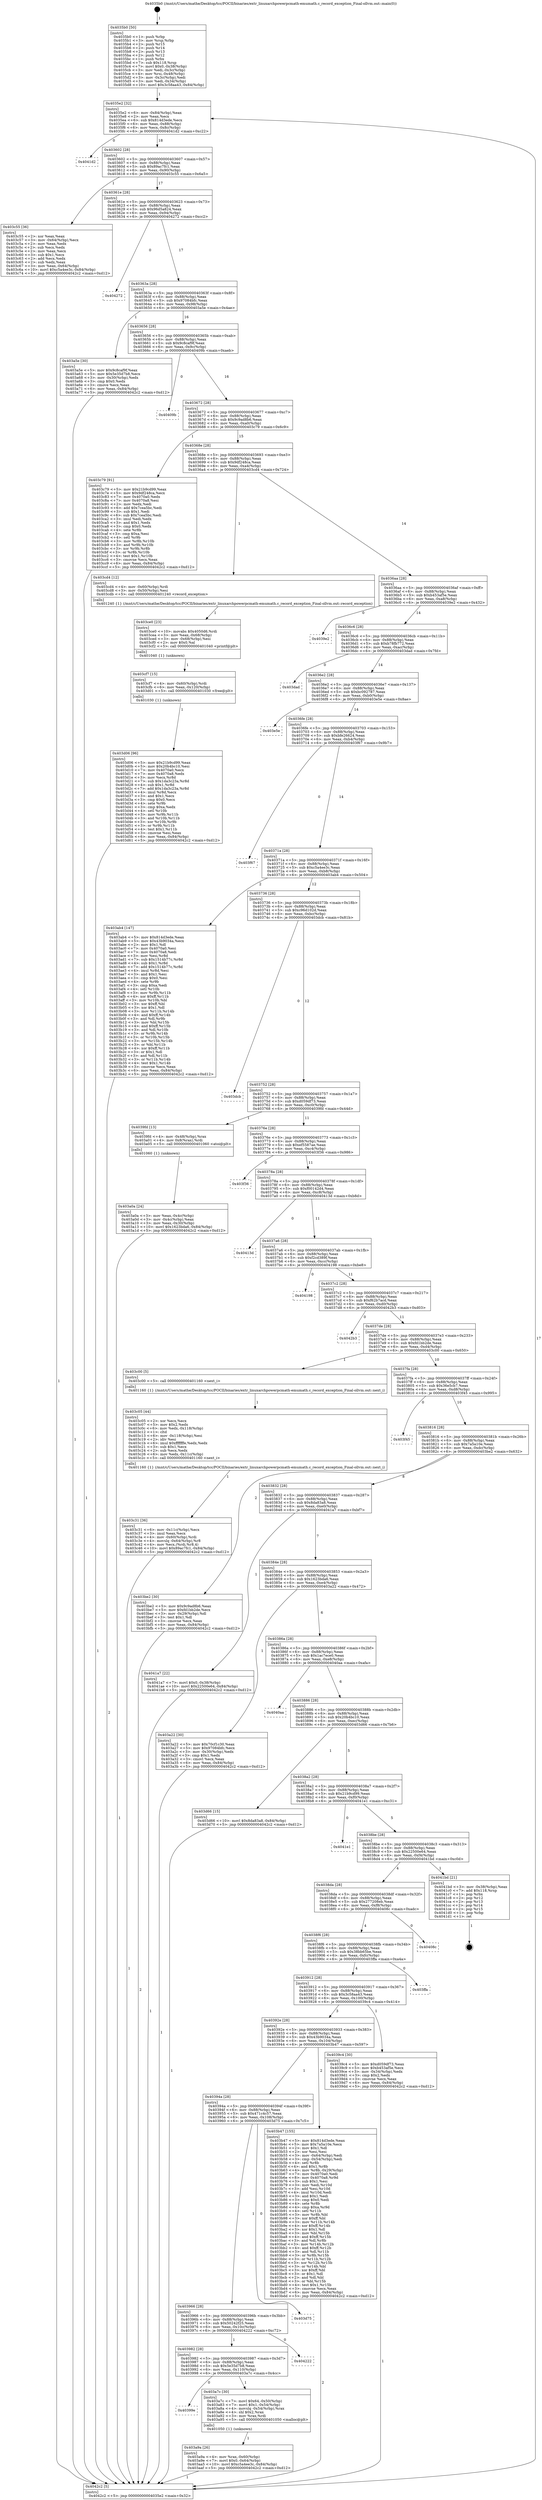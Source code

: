 digraph "0x4035b0" {
  label = "0x4035b0 (/mnt/c/Users/mathe/Desktop/tcc/POCII/binaries/extr_linuxarchpowerpcmath-emumath.c_record_exception_Final-ollvm.out::main(0))"
  labelloc = "t"
  node[shape=record]

  Entry [label="",width=0.3,height=0.3,shape=circle,fillcolor=black,style=filled]
  "0x4035e2" [label="{
     0x4035e2 [32]\l
     | [instrs]\l
     &nbsp;&nbsp;0x4035e2 \<+6\>: mov -0x84(%rbp),%eax\l
     &nbsp;&nbsp;0x4035e8 \<+2\>: mov %eax,%ecx\l
     &nbsp;&nbsp;0x4035ea \<+6\>: sub $0x814d3ede,%ecx\l
     &nbsp;&nbsp;0x4035f0 \<+6\>: mov %eax,-0x88(%rbp)\l
     &nbsp;&nbsp;0x4035f6 \<+6\>: mov %ecx,-0x8c(%rbp)\l
     &nbsp;&nbsp;0x4035fc \<+6\>: je 00000000004041d2 \<main+0xc22\>\l
  }"]
  "0x4041d2" [label="{
     0x4041d2\l
  }", style=dashed]
  "0x403602" [label="{
     0x403602 [28]\l
     | [instrs]\l
     &nbsp;&nbsp;0x403602 \<+5\>: jmp 0000000000403607 \<main+0x57\>\l
     &nbsp;&nbsp;0x403607 \<+6\>: mov -0x88(%rbp),%eax\l
     &nbsp;&nbsp;0x40360d \<+5\>: sub $0x89ac7fc1,%eax\l
     &nbsp;&nbsp;0x403612 \<+6\>: mov %eax,-0x90(%rbp)\l
     &nbsp;&nbsp;0x403618 \<+6\>: je 0000000000403c55 \<main+0x6a5\>\l
  }"]
  Exit [label="",width=0.3,height=0.3,shape=circle,fillcolor=black,style=filled,peripheries=2]
  "0x403c55" [label="{
     0x403c55 [36]\l
     | [instrs]\l
     &nbsp;&nbsp;0x403c55 \<+2\>: xor %eax,%eax\l
     &nbsp;&nbsp;0x403c57 \<+3\>: mov -0x64(%rbp),%ecx\l
     &nbsp;&nbsp;0x403c5a \<+2\>: mov %eax,%edx\l
     &nbsp;&nbsp;0x403c5c \<+2\>: sub %ecx,%edx\l
     &nbsp;&nbsp;0x403c5e \<+2\>: mov %eax,%ecx\l
     &nbsp;&nbsp;0x403c60 \<+3\>: sub $0x1,%ecx\l
     &nbsp;&nbsp;0x403c63 \<+2\>: add %ecx,%edx\l
     &nbsp;&nbsp;0x403c65 \<+2\>: sub %edx,%eax\l
     &nbsp;&nbsp;0x403c67 \<+3\>: mov %eax,-0x64(%rbp)\l
     &nbsp;&nbsp;0x403c6a \<+10\>: movl $0xc5a4ee3c,-0x84(%rbp)\l
     &nbsp;&nbsp;0x403c74 \<+5\>: jmp 00000000004042c2 \<main+0xd12\>\l
  }"]
  "0x40361e" [label="{
     0x40361e [28]\l
     | [instrs]\l
     &nbsp;&nbsp;0x40361e \<+5\>: jmp 0000000000403623 \<main+0x73\>\l
     &nbsp;&nbsp;0x403623 \<+6\>: mov -0x88(%rbp),%eax\l
     &nbsp;&nbsp;0x403629 \<+5\>: sub $0x96d5a824,%eax\l
     &nbsp;&nbsp;0x40362e \<+6\>: mov %eax,-0x94(%rbp)\l
     &nbsp;&nbsp;0x403634 \<+6\>: je 0000000000404272 \<main+0xcc2\>\l
  }"]
  "0x403d06" [label="{
     0x403d06 [96]\l
     | [instrs]\l
     &nbsp;&nbsp;0x403d06 \<+5\>: mov $0x21b9cd99,%eax\l
     &nbsp;&nbsp;0x403d0b \<+5\>: mov $0x20b4bc10,%esi\l
     &nbsp;&nbsp;0x403d10 \<+7\>: mov 0x4070a0,%ecx\l
     &nbsp;&nbsp;0x403d17 \<+7\>: mov 0x4070a8,%edx\l
     &nbsp;&nbsp;0x403d1e \<+3\>: mov %ecx,%r8d\l
     &nbsp;&nbsp;0x403d21 \<+7\>: sub $0x1da3c23a,%r8d\l
     &nbsp;&nbsp;0x403d28 \<+4\>: sub $0x1,%r8d\l
     &nbsp;&nbsp;0x403d2c \<+7\>: add $0x1da3c23a,%r8d\l
     &nbsp;&nbsp;0x403d33 \<+4\>: imul %r8d,%ecx\l
     &nbsp;&nbsp;0x403d37 \<+3\>: and $0x1,%ecx\l
     &nbsp;&nbsp;0x403d3a \<+3\>: cmp $0x0,%ecx\l
     &nbsp;&nbsp;0x403d3d \<+4\>: sete %r9b\l
     &nbsp;&nbsp;0x403d41 \<+3\>: cmp $0xa,%edx\l
     &nbsp;&nbsp;0x403d44 \<+4\>: setl %r10b\l
     &nbsp;&nbsp;0x403d48 \<+3\>: mov %r9b,%r11b\l
     &nbsp;&nbsp;0x403d4b \<+3\>: and %r10b,%r11b\l
     &nbsp;&nbsp;0x403d4e \<+3\>: xor %r10b,%r9b\l
     &nbsp;&nbsp;0x403d51 \<+3\>: or %r9b,%r11b\l
     &nbsp;&nbsp;0x403d54 \<+4\>: test $0x1,%r11b\l
     &nbsp;&nbsp;0x403d58 \<+3\>: cmovne %esi,%eax\l
     &nbsp;&nbsp;0x403d5b \<+6\>: mov %eax,-0x84(%rbp)\l
     &nbsp;&nbsp;0x403d61 \<+5\>: jmp 00000000004042c2 \<main+0xd12\>\l
  }"]
  "0x404272" [label="{
     0x404272\l
  }", style=dashed]
  "0x40363a" [label="{
     0x40363a [28]\l
     | [instrs]\l
     &nbsp;&nbsp;0x40363a \<+5\>: jmp 000000000040363f \<main+0x8f\>\l
     &nbsp;&nbsp;0x40363f \<+6\>: mov -0x88(%rbp),%eax\l
     &nbsp;&nbsp;0x403645 \<+5\>: sub $0x97084bfc,%eax\l
     &nbsp;&nbsp;0x40364a \<+6\>: mov %eax,-0x98(%rbp)\l
     &nbsp;&nbsp;0x403650 \<+6\>: je 0000000000403a5e \<main+0x4ae\>\l
  }"]
  "0x403cf7" [label="{
     0x403cf7 [15]\l
     | [instrs]\l
     &nbsp;&nbsp;0x403cf7 \<+4\>: mov -0x60(%rbp),%rdi\l
     &nbsp;&nbsp;0x403cfb \<+6\>: mov %eax,-0x120(%rbp)\l
     &nbsp;&nbsp;0x403d01 \<+5\>: call 0000000000401030 \<free@plt\>\l
     | [calls]\l
     &nbsp;&nbsp;0x401030 \{1\} (unknown)\l
  }"]
  "0x403a5e" [label="{
     0x403a5e [30]\l
     | [instrs]\l
     &nbsp;&nbsp;0x403a5e \<+5\>: mov $0x9c8caf9f,%eax\l
     &nbsp;&nbsp;0x403a63 \<+5\>: mov $0x5e35d7b8,%ecx\l
     &nbsp;&nbsp;0x403a68 \<+3\>: mov -0x30(%rbp),%edx\l
     &nbsp;&nbsp;0x403a6b \<+3\>: cmp $0x0,%edx\l
     &nbsp;&nbsp;0x403a6e \<+3\>: cmove %ecx,%eax\l
     &nbsp;&nbsp;0x403a71 \<+6\>: mov %eax,-0x84(%rbp)\l
     &nbsp;&nbsp;0x403a77 \<+5\>: jmp 00000000004042c2 \<main+0xd12\>\l
  }"]
  "0x403656" [label="{
     0x403656 [28]\l
     | [instrs]\l
     &nbsp;&nbsp;0x403656 \<+5\>: jmp 000000000040365b \<main+0xab\>\l
     &nbsp;&nbsp;0x40365b \<+6\>: mov -0x88(%rbp),%eax\l
     &nbsp;&nbsp;0x403661 \<+5\>: sub $0x9c8caf9f,%eax\l
     &nbsp;&nbsp;0x403666 \<+6\>: mov %eax,-0x9c(%rbp)\l
     &nbsp;&nbsp;0x40366c \<+6\>: je 000000000040409b \<main+0xaeb\>\l
  }"]
  "0x403ce0" [label="{
     0x403ce0 [23]\l
     | [instrs]\l
     &nbsp;&nbsp;0x403ce0 \<+10\>: movabs $0x4050d6,%rdi\l
     &nbsp;&nbsp;0x403cea \<+3\>: mov %eax,-0x68(%rbp)\l
     &nbsp;&nbsp;0x403ced \<+3\>: mov -0x68(%rbp),%esi\l
     &nbsp;&nbsp;0x403cf0 \<+2\>: mov $0x0,%al\l
     &nbsp;&nbsp;0x403cf2 \<+5\>: call 0000000000401040 \<printf@plt\>\l
     | [calls]\l
     &nbsp;&nbsp;0x401040 \{1\} (unknown)\l
  }"]
  "0x40409b" [label="{
     0x40409b\l
  }", style=dashed]
  "0x403672" [label="{
     0x403672 [28]\l
     | [instrs]\l
     &nbsp;&nbsp;0x403672 \<+5\>: jmp 0000000000403677 \<main+0xc7\>\l
     &nbsp;&nbsp;0x403677 \<+6\>: mov -0x88(%rbp),%eax\l
     &nbsp;&nbsp;0x40367d \<+5\>: sub $0x9c9ad8b6,%eax\l
     &nbsp;&nbsp;0x403682 \<+6\>: mov %eax,-0xa0(%rbp)\l
     &nbsp;&nbsp;0x403688 \<+6\>: je 0000000000403c79 \<main+0x6c9\>\l
  }"]
  "0x403c31" [label="{
     0x403c31 [36]\l
     | [instrs]\l
     &nbsp;&nbsp;0x403c31 \<+6\>: mov -0x11c(%rbp),%ecx\l
     &nbsp;&nbsp;0x403c37 \<+3\>: imul %eax,%ecx\l
     &nbsp;&nbsp;0x403c3a \<+4\>: mov -0x60(%rbp),%rdi\l
     &nbsp;&nbsp;0x403c3e \<+4\>: movslq -0x64(%rbp),%r8\l
     &nbsp;&nbsp;0x403c42 \<+4\>: mov %ecx,(%rdi,%r8,4)\l
     &nbsp;&nbsp;0x403c46 \<+10\>: movl $0x89ac7fc1,-0x84(%rbp)\l
     &nbsp;&nbsp;0x403c50 \<+5\>: jmp 00000000004042c2 \<main+0xd12\>\l
  }"]
  "0x403c79" [label="{
     0x403c79 [91]\l
     | [instrs]\l
     &nbsp;&nbsp;0x403c79 \<+5\>: mov $0x21b9cd99,%eax\l
     &nbsp;&nbsp;0x403c7e \<+5\>: mov $0x9df248ca,%ecx\l
     &nbsp;&nbsp;0x403c83 \<+7\>: mov 0x4070a0,%edx\l
     &nbsp;&nbsp;0x403c8a \<+7\>: mov 0x4070a8,%esi\l
     &nbsp;&nbsp;0x403c91 \<+2\>: mov %edx,%edi\l
     &nbsp;&nbsp;0x403c93 \<+6\>: add $0x7cea5bc,%edi\l
     &nbsp;&nbsp;0x403c99 \<+3\>: sub $0x1,%edi\l
     &nbsp;&nbsp;0x403c9c \<+6\>: sub $0x7cea5bc,%edi\l
     &nbsp;&nbsp;0x403ca2 \<+3\>: imul %edi,%edx\l
     &nbsp;&nbsp;0x403ca5 \<+3\>: and $0x1,%edx\l
     &nbsp;&nbsp;0x403ca8 \<+3\>: cmp $0x0,%edx\l
     &nbsp;&nbsp;0x403cab \<+4\>: sete %r8b\l
     &nbsp;&nbsp;0x403caf \<+3\>: cmp $0xa,%esi\l
     &nbsp;&nbsp;0x403cb2 \<+4\>: setl %r9b\l
     &nbsp;&nbsp;0x403cb6 \<+3\>: mov %r8b,%r10b\l
     &nbsp;&nbsp;0x403cb9 \<+3\>: and %r9b,%r10b\l
     &nbsp;&nbsp;0x403cbc \<+3\>: xor %r9b,%r8b\l
     &nbsp;&nbsp;0x403cbf \<+3\>: or %r8b,%r10b\l
     &nbsp;&nbsp;0x403cc2 \<+4\>: test $0x1,%r10b\l
     &nbsp;&nbsp;0x403cc6 \<+3\>: cmovne %ecx,%eax\l
     &nbsp;&nbsp;0x403cc9 \<+6\>: mov %eax,-0x84(%rbp)\l
     &nbsp;&nbsp;0x403ccf \<+5\>: jmp 00000000004042c2 \<main+0xd12\>\l
  }"]
  "0x40368e" [label="{
     0x40368e [28]\l
     | [instrs]\l
     &nbsp;&nbsp;0x40368e \<+5\>: jmp 0000000000403693 \<main+0xe3\>\l
     &nbsp;&nbsp;0x403693 \<+6\>: mov -0x88(%rbp),%eax\l
     &nbsp;&nbsp;0x403699 \<+5\>: sub $0x9df248ca,%eax\l
     &nbsp;&nbsp;0x40369e \<+6\>: mov %eax,-0xa4(%rbp)\l
     &nbsp;&nbsp;0x4036a4 \<+6\>: je 0000000000403cd4 \<main+0x724\>\l
  }"]
  "0x403c05" [label="{
     0x403c05 [44]\l
     | [instrs]\l
     &nbsp;&nbsp;0x403c05 \<+2\>: xor %ecx,%ecx\l
     &nbsp;&nbsp;0x403c07 \<+5\>: mov $0x2,%edx\l
     &nbsp;&nbsp;0x403c0c \<+6\>: mov %edx,-0x118(%rbp)\l
     &nbsp;&nbsp;0x403c12 \<+1\>: cltd\l
     &nbsp;&nbsp;0x403c13 \<+6\>: mov -0x118(%rbp),%esi\l
     &nbsp;&nbsp;0x403c19 \<+2\>: idiv %esi\l
     &nbsp;&nbsp;0x403c1b \<+6\>: imul $0xfffffffe,%edx,%edx\l
     &nbsp;&nbsp;0x403c21 \<+3\>: sub $0x1,%ecx\l
     &nbsp;&nbsp;0x403c24 \<+2\>: sub %ecx,%edx\l
     &nbsp;&nbsp;0x403c26 \<+6\>: mov %edx,-0x11c(%rbp)\l
     &nbsp;&nbsp;0x403c2c \<+5\>: call 0000000000401160 \<next_i\>\l
     | [calls]\l
     &nbsp;&nbsp;0x401160 \{1\} (/mnt/c/Users/mathe/Desktop/tcc/POCII/binaries/extr_linuxarchpowerpcmath-emumath.c_record_exception_Final-ollvm.out::next_i)\l
  }"]
  "0x403cd4" [label="{
     0x403cd4 [12]\l
     | [instrs]\l
     &nbsp;&nbsp;0x403cd4 \<+4\>: mov -0x60(%rbp),%rdi\l
     &nbsp;&nbsp;0x403cd8 \<+3\>: mov -0x50(%rbp),%esi\l
     &nbsp;&nbsp;0x403cdb \<+5\>: call 0000000000401240 \<record_exception\>\l
     | [calls]\l
     &nbsp;&nbsp;0x401240 \{1\} (/mnt/c/Users/mathe/Desktop/tcc/POCII/binaries/extr_linuxarchpowerpcmath-emumath.c_record_exception_Final-ollvm.out::record_exception)\l
  }"]
  "0x4036aa" [label="{
     0x4036aa [28]\l
     | [instrs]\l
     &nbsp;&nbsp;0x4036aa \<+5\>: jmp 00000000004036af \<main+0xff\>\l
     &nbsp;&nbsp;0x4036af \<+6\>: mov -0x88(%rbp),%eax\l
     &nbsp;&nbsp;0x4036b5 \<+5\>: sub $0xb453af5e,%eax\l
     &nbsp;&nbsp;0x4036ba \<+6\>: mov %eax,-0xa8(%rbp)\l
     &nbsp;&nbsp;0x4036c0 \<+6\>: je 00000000004039e2 \<main+0x432\>\l
  }"]
  "0x403a9a" [label="{
     0x403a9a [26]\l
     | [instrs]\l
     &nbsp;&nbsp;0x403a9a \<+4\>: mov %rax,-0x60(%rbp)\l
     &nbsp;&nbsp;0x403a9e \<+7\>: movl $0x0,-0x64(%rbp)\l
     &nbsp;&nbsp;0x403aa5 \<+10\>: movl $0xc5a4ee3c,-0x84(%rbp)\l
     &nbsp;&nbsp;0x403aaf \<+5\>: jmp 00000000004042c2 \<main+0xd12\>\l
  }"]
  "0x4039e2" [label="{
     0x4039e2\l
  }", style=dashed]
  "0x4036c6" [label="{
     0x4036c6 [28]\l
     | [instrs]\l
     &nbsp;&nbsp;0x4036c6 \<+5\>: jmp 00000000004036cb \<main+0x11b\>\l
     &nbsp;&nbsp;0x4036cb \<+6\>: mov -0x88(%rbp),%eax\l
     &nbsp;&nbsp;0x4036d1 \<+5\>: sub $0xb78fb772,%eax\l
     &nbsp;&nbsp;0x4036d6 \<+6\>: mov %eax,-0xac(%rbp)\l
     &nbsp;&nbsp;0x4036dc \<+6\>: je 0000000000403dad \<main+0x7fd\>\l
  }"]
  "0x40399e" [label="{
     0x40399e\l
  }", style=dashed]
  "0x403dad" [label="{
     0x403dad\l
  }", style=dashed]
  "0x4036e2" [label="{
     0x4036e2 [28]\l
     | [instrs]\l
     &nbsp;&nbsp;0x4036e2 \<+5\>: jmp 00000000004036e7 \<main+0x137\>\l
     &nbsp;&nbsp;0x4036e7 \<+6\>: mov -0x88(%rbp),%eax\l
     &nbsp;&nbsp;0x4036ed \<+5\>: sub $0xbc092787,%eax\l
     &nbsp;&nbsp;0x4036f2 \<+6\>: mov %eax,-0xb0(%rbp)\l
     &nbsp;&nbsp;0x4036f8 \<+6\>: je 0000000000403e5e \<main+0x8ae\>\l
  }"]
  "0x403a7c" [label="{
     0x403a7c [30]\l
     | [instrs]\l
     &nbsp;&nbsp;0x403a7c \<+7\>: movl $0x64,-0x50(%rbp)\l
     &nbsp;&nbsp;0x403a83 \<+7\>: movl $0x1,-0x54(%rbp)\l
     &nbsp;&nbsp;0x403a8a \<+4\>: movslq -0x54(%rbp),%rax\l
     &nbsp;&nbsp;0x403a8e \<+4\>: shl $0x2,%rax\l
     &nbsp;&nbsp;0x403a92 \<+3\>: mov %rax,%rdi\l
     &nbsp;&nbsp;0x403a95 \<+5\>: call 0000000000401050 \<malloc@plt\>\l
     | [calls]\l
     &nbsp;&nbsp;0x401050 \{1\} (unknown)\l
  }"]
  "0x403e5e" [label="{
     0x403e5e\l
  }", style=dashed]
  "0x4036fe" [label="{
     0x4036fe [28]\l
     | [instrs]\l
     &nbsp;&nbsp;0x4036fe \<+5\>: jmp 0000000000403703 \<main+0x153\>\l
     &nbsp;&nbsp;0x403703 \<+6\>: mov -0x88(%rbp),%eax\l
     &nbsp;&nbsp;0x403709 \<+5\>: sub $0xbfe26624,%eax\l
     &nbsp;&nbsp;0x40370e \<+6\>: mov %eax,-0xb4(%rbp)\l
     &nbsp;&nbsp;0x403714 \<+6\>: je 0000000000403f67 \<main+0x9b7\>\l
  }"]
  "0x403982" [label="{
     0x403982 [28]\l
     | [instrs]\l
     &nbsp;&nbsp;0x403982 \<+5\>: jmp 0000000000403987 \<main+0x3d7\>\l
     &nbsp;&nbsp;0x403987 \<+6\>: mov -0x88(%rbp),%eax\l
     &nbsp;&nbsp;0x40398d \<+5\>: sub $0x5e35d7b8,%eax\l
     &nbsp;&nbsp;0x403992 \<+6\>: mov %eax,-0x110(%rbp)\l
     &nbsp;&nbsp;0x403998 \<+6\>: je 0000000000403a7c \<main+0x4cc\>\l
  }"]
  "0x403f67" [label="{
     0x403f67\l
  }", style=dashed]
  "0x40371a" [label="{
     0x40371a [28]\l
     | [instrs]\l
     &nbsp;&nbsp;0x40371a \<+5\>: jmp 000000000040371f \<main+0x16f\>\l
     &nbsp;&nbsp;0x40371f \<+6\>: mov -0x88(%rbp),%eax\l
     &nbsp;&nbsp;0x403725 \<+5\>: sub $0xc5a4ee3c,%eax\l
     &nbsp;&nbsp;0x40372a \<+6\>: mov %eax,-0xb8(%rbp)\l
     &nbsp;&nbsp;0x403730 \<+6\>: je 0000000000403ab4 \<main+0x504\>\l
  }"]
  "0x404222" [label="{
     0x404222\l
  }", style=dashed]
  "0x403ab4" [label="{
     0x403ab4 [147]\l
     | [instrs]\l
     &nbsp;&nbsp;0x403ab4 \<+5\>: mov $0x814d3ede,%eax\l
     &nbsp;&nbsp;0x403ab9 \<+5\>: mov $0x43b9034a,%ecx\l
     &nbsp;&nbsp;0x403abe \<+2\>: mov $0x1,%dl\l
     &nbsp;&nbsp;0x403ac0 \<+7\>: mov 0x4070a0,%esi\l
     &nbsp;&nbsp;0x403ac7 \<+7\>: mov 0x4070a8,%edi\l
     &nbsp;&nbsp;0x403ace \<+3\>: mov %esi,%r8d\l
     &nbsp;&nbsp;0x403ad1 \<+7\>: sub $0x1514b77c,%r8d\l
     &nbsp;&nbsp;0x403ad8 \<+4\>: sub $0x1,%r8d\l
     &nbsp;&nbsp;0x403adc \<+7\>: add $0x1514b77c,%r8d\l
     &nbsp;&nbsp;0x403ae3 \<+4\>: imul %r8d,%esi\l
     &nbsp;&nbsp;0x403ae7 \<+3\>: and $0x1,%esi\l
     &nbsp;&nbsp;0x403aea \<+3\>: cmp $0x0,%esi\l
     &nbsp;&nbsp;0x403aed \<+4\>: sete %r9b\l
     &nbsp;&nbsp;0x403af1 \<+3\>: cmp $0xa,%edi\l
     &nbsp;&nbsp;0x403af4 \<+4\>: setl %r10b\l
     &nbsp;&nbsp;0x403af8 \<+3\>: mov %r9b,%r11b\l
     &nbsp;&nbsp;0x403afb \<+4\>: xor $0xff,%r11b\l
     &nbsp;&nbsp;0x403aff \<+3\>: mov %r10b,%bl\l
     &nbsp;&nbsp;0x403b02 \<+3\>: xor $0xff,%bl\l
     &nbsp;&nbsp;0x403b05 \<+3\>: xor $0x1,%dl\l
     &nbsp;&nbsp;0x403b08 \<+3\>: mov %r11b,%r14b\l
     &nbsp;&nbsp;0x403b0b \<+4\>: and $0xff,%r14b\l
     &nbsp;&nbsp;0x403b0f \<+3\>: and %dl,%r9b\l
     &nbsp;&nbsp;0x403b12 \<+3\>: mov %bl,%r15b\l
     &nbsp;&nbsp;0x403b15 \<+4\>: and $0xff,%r15b\l
     &nbsp;&nbsp;0x403b19 \<+3\>: and %dl,%r10b\l
     &nbsp;&nbsp;0x403b1c \<+3\>: or %r9b,%r14b\l
     &nbsp;&nbsp;0x403b1f \<+3\>: or %r10b,%r15b\l
     &nbsp;&nbsp;0x403b22 \<+3\>: xor %r15b,%r14b\l
     &nbsp;&nbsp;0x403b25 \<+3\>: or %bl,%r11b\l
     &nbsp;&nbsp;0x403b28 \<+4\>: xor $0xff,%r11b\l
     &nbsp;&nbsp;0x403b2c \<+3\>: or $0x1,%dl\l
     &nbsp;&nbsp;0x403b2f \<+3\>: and %dl,%r11b\l
     &nbsp;&nbsp;0x403b32 \<+3\>: or %r11b,%r14b\l
     &nbsp;&nbsp;0x403b35 \<+4\>: test $0x1,%r14b\l
     &nbsp;&nbsp;0x403b39 \<+3\>: cmovne %ecx,%eax\l
     &nbsp;&nbsp;0x403b3c \<+6\>: mov %eax,-0x84(%rbp)\l
     &nbsp;&nbsp;0x403b42 \<+5\>: jmp 00000000004042c2 \<main+0xd12\>\l
  }"]
  "0x403736" [label="{
     0x403736 [28]\l
     | [instrs]\l
     &nbsp;&nbsp;0x403736 \<+5\>: jmp 000000000040373b \<main+0x18b\>\l
     &nbsp;&nbsp;0x40373b \<+6\>: mov -0x88(%rbp),%eax\l
     &nbsp;&nbsp;0x403741 \<+5\>: sub $0xc96d102d,%eax\l
     &nbsp;&nbsp;0x403746 \<+6\>: mov %eax,-0xbc(%rbp)\l
     &nbsp;&nbsp;0x40374c \<+6\>: je 0000000000403dcb \<main+0x81b\>\l
  }"]
  "0x403966" [label="{
     0x403966 [28]\l
     | [instrs]\l
     &nbsp;&nbsp;0x403966 \<+5\>: jmp 000000000040396b \<main+0x3bb\>\l
     &nbsp;&nbsp;0x40396b \<+6\>: mov -0x88(%rbp),%eax\l
     &nbsp;&nbsp;0x403971 \<+5\>: sub $0x50242f25,%eax\l
     &nbsp;&nbsp;0x403976 \<+6\>: mov %eax,-0x10c(%rbp)\l
     &nbsp;&nbsp;0x40397c \<+6\>: je 0000000000404222 \<main+0xc72\>\l
  }"]
  "0x403dcb" [label="{
     0x403dcb\l
  }", style=dashed]
  "0x403752" [label="{
     0x403752 [28]\l
     | [instrs]\l
     &nbsp;&nbsp;0x403752 \<+5\>: jmp 0000000000403757 \<main+0x1a7\>\l
     &nbsp;&nbsp;0x403757 \<+6\>: mov -0x88(%rbp),%eax\l
     &nbsp;&nbsp;0x40375d \<+5\>: sub $0xd059df73,%eax\l
     &nbsp;&nbsp;0x403762 \<+6\>: mov %eax,-0xc0(%rbp)\l
     &nbsp;&nbsp;0x403768 \<+6\>: je 00000000004039fd \<main+0x44d\>\l
  }"]
  "0x403d75" [label="{
     0x403d75\l
  }", style=dashed]
  "0x4039fd" [label="{
     0x4039fd [13]\l
     | [instrs]\l
     &nbsp;&nbsp;0x4039fd \<+4\>: mov -0x48(%rbp),%rax\l
     &nbsp;&nbsp;0x403a01 \<+4\>: mov 0x8(%rax),%rdi\l
     &nbsp;&nbsp;0x403a05 \<+5\>: call 0000000000401060 \<atoi@plt\>\l
     | [calls]\l
     &nbsp;&nbsp;0x401060 \{1\} (unknown)\l
  }"]
  "0x40376e" [label="{
     0x40376e [28]\l
     | [instrs]\l
     &nbsp;&nbsp;0x40376e \<+5\>: jmp 0000000000403773 \<main+0x1c3\>\l
     &nbsp;&nbsp;0x403773 \<+6\>: mov -0x88(%rbp),%eax\l
     &nbsp;&nbsp;0x403779 \<+5\>: sub $0xef5587ae,%eax\l
     &nbsp;&nbsp;0x40377e \<+6\>: mov %eax,-0xc4(%rbp)\l
     &nbsp;&nbsp;0x403784 \<+6\>: je 0000000000403f36 \<main+0x986\>\l
  }"]
  "0x40394a" [label="{
     0x40394a [28]\l
     | [instrs]\l
     &nbsp;&nbsp;0x40394a \<+5\>: jmp 000000000040394f \<main+0x39f\>\l
     &nbsp;&nbsp;0x40394f \<+6\>: mov -0x88(%rbp),%eax\l
     &nbsp;&nbsp;0x403955 \<+5\>: sub $0x471c4c57,%eax\l
     &nbsp;&nbsp;0x40395a \<+6\>: mov %eax,-0x108(%rbp)\l
     &nbsp;&nbsp;0x403960 \<+6\>: je 0000000000403d75 \<main+0x7c5\>\l
  }"]
  "0x403f36" [label="{
     0x403f36\l
  }", style=dashed]
  "0x40378a" [label="{
     0x40378a [28]\l
     | [instrs]\l
     &nbsp;&nbsp;0x40378a \<+5\>: jmp 000000000040378f \<main+0x1df\>\l
     &nbsp;&nbsp;0x40378f \<+6\>: mov -0x88(%rbp),%eax\l
     &nbsp;&nbsp;0x403795 \<+5\>: sub $0xf00142d4,%eax\l
     &nbsp;&nbsp;0x40379a \<+6\>: mov %eax,-0xc8(%rbp)\l
     &nbsp;&nbsp;0x4037a0 \<+6\>: je 000000000040413d \<main+0xb8d\>\l
  }"]
  "0x403b47" [label="{
     0x403b47 [155]\l
     | [instrs]\l
     &nbsp;&nbsp;0x403b47 \<+5\>: mov $0x814d3ede,%eax\l
     &nbsp;&nbsp;0x403b4c \<+5\>: mov $0x7a5a10e,%ecx\l
     &nbsp;&nbsp;0x403b51 \<+2\>: mov $0x1,%dl\l
     &nbsp;&nbsp;0x403b53 \<+2\>: xor %esi,%esi\l
     &nbsp;&nbsp;0x403b55 \<+3\>: mov -0x64(%rbp),%edi\l
     &nbsp;&nbsp;0x403b58 \<+3\>: cmp -0x54(%rbp),%edi\l
     &nbsp;&nbsp;0x403b5b \<+4\>: setl %r8b\l
     &nbsp;&nbsp;0x403b5f \<+4\>: and $0x1,%r8b\l
     &nbsp;&nbsp;0x403b63 \<+4\>: mov %r8b,-0x29(%rbp)\l
     &nbsp;&nbsp;0x403b67 \<+7\>: mov 0x4070a0,%edi\l
     &nbsp;&nbsp;0x403b6e \<+8\>: mov 0x4070a8,%r9d\l
     &nbsp;&nbsp;0x403b76 \<+3\>: sub $0x1,%esi\l
     &nbsp;&nbsp;0x403b79 \<+3\>: mov %edi,%r10d\l
     &nbsp;&nbsp;0x403b7c \<+3\>: add %esi,%r10d\l
     &nbsp;&nbsp;0x403b7f \<+4\>: imul %r10d,%edi\l
     &nbsp;&nbsp;0x403b83 \<+3\>: and $0x1,%edi\l
     &nbsp;&nbsp;0x403b86 \<+3\>: cmp $0x0,%edi\l
     &nbsp;&nbsp;0x403b89 \<+4\>: sete %r8b\l
     &nbsp;&nbsp;0x403b8d \<+4\>: cmp $0xa,%r9d\l
     &nbsp;&nbsp;0x403b91 \<+4\>: setl %r11b\l
     &nbsp;&nbsp;0x403b95 \<+3\>: mov %r8b,%bl\l
     &nbsp;&nbsp;0x403b98 \<+3\>: xor $0xff,%bl\l
     &nbsp;&nbsp;0x403b9b \<+3\>: mov %r11b,%r14b\l
     &nbsp;&nbsp;0x403b9e \<+4\>: xor $0xff,%r14b\l
     &nbsp;&nbsp;0x403ba2 \<+3\>: xor $0x1,%dl\l
     &nbsp;&nbsp;0x403ba5 \<+3\>: mov %bl,%r15b\l
     &nbsp;&nbsp;0x403ba8 \<+4\>: and $0xff,%r15b\l
     &nbsp;&nbsp;0x403bac \<+3\>: and %dl,%r8b\l
     &nbsp;&nbsp;0x403baf \<+3\>: mov %r14b,%r12b\l
     &nbsp;&nbsp;0x403bb2 \<+4\>: and $0xff,%r12b\l
     &nbsp;&nbsp;0x403bb6 \<+3\>: and %dl,%r11b\l
     &nbsp;&nbsp;0x403bb9 \<+3\>: or %r8b,%r15b\l
     &nbsp;&nbsp;0x403bbc \<+3\>: or %r11b,%r12b\l
     &nbsp;&nbsp;0x403bbf \<+3\>: xor %r12b,%r15b\l
     &nbsp;&nbsp;0x403bc2 \<+3\>: or %r14b,%bl\l
     &nbsp;&nbsp;0x403bc5 \<+3\>: xor $0xff,%bl\l
     &nbsp;&nbsp;0x403bc8 \<+3\>: or $0x1,%dl\l
     &nbsp;&nbsp;0x403bcb \<+2\>: and %dl,%bl\l
     &nbsp;&nbsp;0x403bcd \<+3\>: or %bl,%r15b\l
     &nbsp;&nbsp;0x403bd0 \<+4\>: test $0x1,%r15b\l
     &nbsp;&nbsp;0x403bd4 \<+3\>: cmovne %ecx,%eax\l
     &nbsp;&nbsp;0x403bd7 \<+6\>: mov %eax,-0x84(%rbp)\l
     &nbsp;&nbsp;0x403bdd \<+5\>: jmp 00000000004042c2 \<main+0xd12\>\l
  }"]
  "0x40413d" [label="{
     0x40413d\l
  }", style=dashed]
  "0x4037a6" [label="{
     0x4037a6 [28]\l
     | [instrs]\l
     &nbsp;&nbsp;0x4037a6 \<+5\>: jmp 00000000004037ab \<main+0x1fb\>\l
     &nbsp;&nbsp;0x4037ab \<+6\>: mov -0x88(%rbp),%eax\l
     &nbsp;&nbsp;0x4037b1 \<+5\>: sub $0xf2cd389f,%eax\l
     &nbsp;&nbsp;0x4037b6 \<+6\>: mov %eax,-0xcc(%rbp)\l
     &nbsp;&nbsp;0x4037bc \<+6\>: je 0000000000404198 \<main+0xbe8\>\l
  }"]
  "0x403a0a" [label="{
     0x403a0a [24]\l
     | [instrs]\l
     &nbsp;&nbsp;0x403a0a \<+3\>: mov %eax,-0x4c(%rbp)\l
     &nbsp;&nbsp;0x403a0d \<+3\>: mov -0x4c(%rbp),%eax\l
     &nbsp;&nbsp;0x403a10 \<+3\>: mov %eax,-0x30(%rbp)\l
     &nbsp;&nbsp;0x403a13 \<+10\>: movl $0x1623bda6,-0x84(%rbp)\l
     &nbsp;&nbsp;0x403a1d \<+5\>: jmp 00000000004042c2 \<main+0xd12\>\l
  }"]
  "0x404198" [label="{
     0x404198\l
  }", style=dashed]
  "0x4037c2" [label="{
     0x4037c2 [28]\l
     | [instrs]\l
     &nbsp;&nbsp;0x4037c2 \<+5\>: jmp 00000000004037c7 \<main+0x217\>\l
     &nbsp;&nbsp;0x4037c7 \<+6\>: mov -0x88(%rbp),%eax\l
     &nbsp;&nbsp;0x4037cd \<+5\>: sub $0xf62b7acd,%eax\l
     &nbsp;&nbsp;0x4037d2 \<+6\>: mov %eax,-0xd0(%rbp)\l
     &nbsp;&nbsp;0x4037d8 \<+6\>: je 00000000004042b3 \<main+0xd03\>\l
  }"]
  "0x4035b0" [label="{
     0x4035b0 [50]\l
     | [instrs]\l
     &nbsp;&nbsp;0x4035b0 \<+1\>: push %rbp\l
     &nbsp;&nbsp;0x4035b1 \<+3\>: mov %rsp,%rbp\l
     &nbsp;&nbsp;0x4035b4 \<+2\>: push %r15\l
     &nbsp;&nbsp;0x4035b6 \<+2\>: push %r14\l
     &nbsp;&nbsp;0x4035b8 \<+2\>: push %r13\l
     &nbsp;&nbsp;0x4035ba \<+2\>: push %r12\l
     &nbsp;&nbsp;0x4035bc \<+1\>: push %rbx\l
     &nbsp;&nbsp;0x4035bd \<+7\>: sub $0x118,%rsp\l
     &nbsp;&nbsp;0x4035c4 \<+7\>: movl $0x0,-0x38(%rbp)\l
     &nbsp;&nbsp;0x4035cb \<+3\>: mov %edi,-0x3c(%rbp)\l
     &nbsp;&nbsp;0x4035ce \<+4\>: mov %rsi,-0x48(%rbp)\l
     &nbsp;&nbsp;0x4035d2 \<+3\>: mov -0x3c(%rbp),%edi\l
     &nbsp;&nbsp;0x4035d5 \<+3\>: mov %edi,-0x34(%rbp)\l
     &nbsp;&nbsp;0x4035d8 \<+10\>: movl $0x3c58aa43,-0x84(%rbp)\l
  }"]
  "0x4042b3" [label="{
     0x4042b3\l
  }", style=dashed]
  "0x4037de" [label="{
     0x4037de [28]\l
     | [instrs]\l
     &nbsp;&nbsp;0x4037de \<+5\>: jmp 00000000004037e3 \<main+0x233\>\l
     &nbsp;&nbsp;0x4037e3 \<+6\>: mov -0x88(%rbp),%eax\l
     &nbsp;&nbsp;0x4037e9 \<+5\>: sub $0xfd1bb2de,%eax\l
     &nbsp;&nbsp;0x4037ee \<+6\>: mov %eax,-0xd4(%rbp)\l
     &nbsp;&nbsp;0x4037f4 \<+6\>: je 0000000000403c00 \<main+0x650\>\l
  }"]
  "0x4042c2" [label="{
     0x4042c2 [5]\l
     | [instrs]\l
     &nbsp;&nbsp;0x4042c2 \<+5\>: jmp 00000000004035e2 \<main+0x32\>\l
  }"]
  "0x403c00" [label="{
     0x403c00 [5]\l
     | [instrs]\l
     &nbsp;&nbsp;0x403c00 \<+5\>: call 0000000000401160 \<next_i\>\l
     | [calls]\l
     &nbsp;&nbsp;0x401160 \{1\} (/mnt/c/Users/mathe/Desktop/tcc/POCII/binaries/extr_linuxarchpowerpcmath-emumath.c_record_exception_Final-ollvm.out::next_i)\l
  }"]
  "0x4037fa" [label="{
     0x4037fa [28]\l
     | [instrs]\l
     &nbsp;&nbsp;0x4037fa \<+5\>: jmp 00000000004037ff \<main+0x24f\>\l
     &nbsp;&nbsp;0x4037ff \<+6\>: mov -0x88(%rbp),%eax\l
     &nbsp;&nbsp;0x403805 \<+5\>: sub $0x36e5cb7,%eax\l
     &nbsp;&nbsp;0x40380a \<+6\>: mov %eax,-0xd8(%rbp)\l
     &nbsp;&nbsp;0x403810 \<+6\>: je 0000000000403f45 \<main+0x995\>\l
  }"]
  "0x40392e" [label="{
     0x40392e [28]\l
     | [instrs]\l
     &nbsp;&nbsp;0x40392e \<+5\>: jmp 0000000000403933 \<main+0x383\>\l
     &nbsp;&nbsp;0x403933 \<+6\>: mov -0x88(%rbp),%eax\l
     &nbsp;&nbsp;0x403939 \<+5\>: sub $0x43b9034a,%eax\l
     &nbsp;&nbsp;0x40393e \<+6\>: mov %eax,-0x104(%rbp)\l
     &nbsp;&nbsp;0x403944 \<+6\>: je 0000000000403b47 \<main+0x597\>\l
  }"]
  "0x403f45" [label="{
     0x403f45\l
  }", style=dashed]
  "0x403816" [label="{
     0x403816 [28]\l
     | [instrs]\l
     &nbsp;&nbsp;0x403816 \<+5\>: jmp 000000000040381b \<main+0x26b\>\l
     &nbsp;&nbsp;0x40381b \<+6\>: mov -0x88(%rbp),%eax\l
     &nbsp;&nbsp;0x403821 \<+5\>: sub $0x7a5a10e,%eax\l
     &nbsp;&nbsp;0x403826 \<+6\>: mov %eax,-0xdc(%rbp)\l
     &nbsp;&nbsp;0x40382c \<+6\>: je 0000000000403be2 \<main+0x632\>\l
  }"]
  "0x4039c4" [label="{
     0x4039c4 [30]\l
     | [instrs]\l
     &nbsp;&nbsp;0x4039c4 \<+5\>: mov $0xd059df73,%eax\l
     &nbsp;&nbsp;0x4039c9 \<+5\>: mov $0xb453af5e,%ecx\l
     &nbsp;&nbsp;0x4039ce \<+3\>: mov -0x34(%rbp),%edx\l
     &nbsp;&nbsp;0x4039d1 \<+3\>: cmp $0x2,%edx\l
     &nbsp;&nbsp;0x4039d4 \<+3\>: cmovne %ecx,%eax\l
     &nbsp;&nbsp;0x4039d7 \<+6\>: mov %eax,-0x84(%rbp)\l
     &nbsp;&nbsp;0x4039dd \<+5\>: jmp 00000000004042c2 \<main+0xd12\>\l
  }"]
  "0x403be2" [label="{
     0x403be2 [30]\l
     | [instrs]\l
     &nbsp;&nbsp;0x403be2 \<+5\>: mov $0x9c9ad8b6,%eax\l
     &nbsp;&nbsp;0x403be7 \<+5\>: mov $0xfd1bb2de,%ecx\l
     &nbsp;&nbsp;0x403bec \<+3\>: mov -0x29(%rbp),%dl\l
     &nbsp;&nbsp;0x403bef \<+3\>: test $0x1,%dl\l
     &nbsp;&nbsp;0x403bf2 \<+3\>: cmovne %ecx,%eax\l
     &nbsp;&nbsp;0x403bf5 \<+6\>: mov %eax,-0x84(%rbp)\l
     &nbsp;&nbsp;0x403bfb \<+5\>: jmp 00000000004042c2 \<main+0xd12\>\l
  }"]
  "0x403832" [label="{
     0x403832 [28]\l
     | [instrs]\l
     &nbsp;&nbsp;0x403832 \<+5\>: jmp 0000000000403837 \<main+0x287\>\l
     &nbsp;&nbsp;0x403837 \<+6\>: mov -0x88(%rbp),%eax\l
     &nbsp;&nbsp;0x40383d \<+5\>: sub $0x8da83a8,%eax\l
     &nbsp;&nbsp;0x403842 \<+6\>: mov %eax,-0xe0(%rbp)\l
     &nbsp;&nbsp;0x403848 \<+6\>: je 00000000004041a7 \<main+0xbf7\>\l
  }"]
  "0x403912" [label="{
     0x403912 [28]\l
     | [instrs]\l
     &nbsp;&nbsp;0x403912 \<+5\>: jmp 0000000000403917 \<main+0x367\>\l
     &nbsp;&nbsp;0x403917 \<+6\>: mov -0x88(%rbp),%eax\l
     &nbsp;&nbsp;0x40391d \<+5\>: sub $0x3c58aa43,%eax\l
     &nbsp;&nbsp;0x403922 \<+6\>: mov %eax,-0x100(%rbp)\l
     &nbsp;&nbsp;0x403928 \<+6\>: je 00000000004039c4 \<main+0x414\>\l
  }"]
  "0x4041a7" [label="{
     0x4041a7 [22]\l
     | [instrs]\l
     &nbsp;&nbsp;0x4041a7 \<+7\>: movl $0x0,-0x38(%rbp)\l
     &nbsp;&nbsp;0x4041ae \<+10\>: movl $0x22500e64,-0x84(%rbp)\l
     &nbsp;&nbsp;0x4041b8 \<+5\>: jmp 00000000004042c2 \<main+0xd12\>\l
  }"]
  "0x40384e" [label="{
     0x40384e [28]\l
     | [instrs]\l
     &nbsp;&nbsp;0x40384e \<+5\>: jmp 0000000000403853 \<main+0x2a3\>\l
     &nbsp;&nbsp;0x403853 \<+6\>: mov -0x88(%rbp),%eax\l
     &nbsp;&nbsp;0x403859 \<+5\>: sub $0x1623bda6,%eax\l
     &nbsp;&nbsp;0x40385e \<+6\>: mov %eax,-0xe4(%rbp)\l
     &nbsp;&nbsp;0x403864 \<+6\>: je 0000000000403a22 \<main+0x472\>\l
  }"]
  "0x403ffa" [label="{
     0x403ffa\l
  }", style=dashed]
  "0x403a22" [label="{
     0x403a22 [30]\l
     | [instrs]\l
     &nbsp;&nbsp;0x403a22 \<+5\>: mov $0x70cf1c30,%eax\l
     &nbsp;&nbsp;0x403a27 \<+5\>: mov $0x97084bfc,%ecx\l
     &nbsp;&nbsp;0x403a2c \<+3\>: mov -0x30(%rbp),%edx\l
     &nbsp;&nbsp;0x403a2f \<+3\>: cmp $0x1,%edx\l
     &nbsp;&nbsp;0x403a32 \<+3\>: cmovl %ecx,%eax\l
     &nbsp;&nbsp;0x403a35 \<+6\>: mov %eax,-0x84(%rbp)\l
     &nbsp;&nbsp;0x403a3b \<+5\>: jmp 00000000004042c2 \<main+0xd12\>\l
  }"]
  "0x40386a" [label="{
     0x40386a [28]\l
     | [instrs]\l
     &nbsp;&nbsp;0x40386a \<+5\>: jmp 000000000040386f \<main+0x2bf\>\l
     &nbsp;&nbsp;0x40386f \<+6\>: mov -0x88(%rbp),%eax\l
     &nbsp;&nbsp;0x403875 \<+5\>: sub $0x1ac7ece0,%eax\l
     &nbsp;&nbsp;0x40387a \<+6\>: mov %eax,-0xe8(%rbp)\l
     &nbsp;&nbsp;0x403880 \<+6\>: je 00000000004040aa \<main+0xafa\>\l
  }"]
  "0x4038f6" [label="{
     0x4038f6 [28]\l
     | [instrs]\l
     &nbsp;&nbsp;0x4038f6 \<+5\>: jmp 00000000004038fb \<main+0x34b\>\l
     &nbsp;&nbsp;0x4038fb \<+6\>: mov -0x88(%rbp),%eax\l
     &nbsp;&nbsp;0x403901 \<+5\>: sub $0x38bb65be,%eax\l
     &nbsp;&nbsp;0x403906 \<+6\>: mov %eax,-0xfc(%rbp)\l
     &nbsp;&nbsp;0x40390c \<+6\>: je 0000000000403ffa \<main+0xa4a\>\l
  }"]
  "0x4040aa" [label="{
     0x4040aa\l
  }", style=dashed]
  "0x403886" [label="{
     0x403886 [28]\l
     | [instrs]\l
     &nbsp;&nbsp;0x403886 \<+5\>: jmp 000000000040388b \<main+0x2db\>\l
     &nbsp;&nbsp;0x40388b \<+6\>: mov -0x88(%rbp),%eax\l
     &nbsp;&nbsp;0x403891 \<+5\>: sub $0x20b4bc10,%eax\l
     &nbsp;&nbsp;0x403896 \<+6\>: mov %eax,-0xec(%rbp)\l
     &nbsp;&nbsp;0x40389c \<+6\>: je 0000000000403d66 \<main+0x7b6\>\l
  }"]
  "0x40408c" [label="{
     0x40408c\l
  }", style=dashed]
  "0x403d66" [label="{
     0x403d66 [15]\l
     | [instrs]\l
     &nbsp;&nbsp;0x403d66 \<+10\>: movl $0x8da83a8,-0x84(%rbp)\l
     &nbsp;&nbsp;0x403d70 \<+5\>: jmp 00000000004042c2 \<main+0xd12\>\l
  }"]
  "0x4038a2" [label="{
     0x4038a2 [28]\l
     | [instrs]\l
     &nbsp;&nbsp;0x4038a2 \<+5\>: jmp 00000000004038a7 \<main+0x2f7\>\l
     &nbsp;&nbsp;0x4038a7 \<+6\>: mov -0x88(%rbp),%eax\l
     &nbsp;&nbsp;0x4038ad \<+5\>: sub $0x21b9cd99,%eax\l
     &nbsp;&nbsp;0x4038b2 \<+6\>: mov %eax,-0xf0(%rbp)\l
     &nbsp;&nbsp;0x4038b8 \<+6\>: je 00000000004041e1 \<main+0xc31\>\l
  }"]
  "0x4038da" [label="{
     0x4038da [28]\l
     | [instrs]\l
     &nbsp;&nbsp;0x4038da \<+5\>: jmp 00000000004038df \<main+0x32f\>\l
     &nbsp;&nbsp;0x4038df \<+6\>: mov -0x88(%rbp),%eax\l
     &nbsp;&nbsp;0x4038e5 \<+5\>: sub $0x277208eb,%eax\l
     &nbsp;&nbsp;0x4038ea \<+6\>: mov %eax,-0xf8(%rbp)\l
     &nbsp;&nbsp;0x4038f0 \<+6\>: je 000000000040408c \<main+0xadc\>\l
  }"]
  "0x4041e1" [label="{
     0x4041e1\l
  }", style=dashed]
  "0x4038be" [label="{
     0x4038be [28]\l
     | [instrs]\l
     &nbsp;&nbsp;0x4038be \<+5\>: jmp 00000000004038c3 \<main+0x313\>\l
     &nbsp;&nbsp;0x4038c3 \<+6\>: mov -0x88(%rbp),%eax\l
     &nbsp;&nbsp;0x4038c9 \<+5\>: sub $0x22500e64,%eax\l
     &nbsp;&nbsp;0x4038ce \<+6\>: mov %eax,-0xf4(%rbp)\l
     &nbsp;&nbsp;0x4038d4 \<+6\>: je 00000000004041bd \<main+0xc0d\>\l
  }"]
  "0x4041bd" [label="{
     0x4041bd [21]\l
     | [instrs]\l
     &nbsp;&nbsp;0x4041bd \<+3\>: mov -0x38(%rbp),%eax\l
     &nbsp;&nbsp;0x4041c0 \<+7\>: add $0x118,%rsp\l
     &nbsp;&nbsp;0x4041c7 \<+1\>: pop %rbx\l
     &nbsp;&nbsp;0x4041c8 \<+2\>: pop %r12\l
     &nbsp;&nbsp;0x4041ca \<+2\>: pop %r13\l
     &nbsp;&nbsp;0x4041cc \<+2\>: pop %r14\l
     &nbsp;&nbsp;0x4041ce \<+2\>: pop %r15\l
     &nbsp;&nbsp;0x4041d0 \<+1\>: pop %rbp\l
     &nbsp;&nbsp;0x4041d1 \<+1\>: ret\l
  }"]
  Entry -> "0x4035b0" [label=" 1"]
  "0x4035e2" -> "0x4041d2" [label=" 0"]
  "0x4035e2" -> "0x403602" [label=" 18"]
  "0x4041bd" -> Exit [label=" 1"]
  "0x403602" -> "0x403c55" [label=" 1"]
  "0x403602" -> "0x40361e" [label=" 17"]
  "0x4041a7" -> "0x4042c2" [label=" 1"]
  "0x40361e" -> "0x404272" [label=" 0"]
  "0x40361e" -> "0x40363a" [label=" 17"]
  "0x403d66" -> "0x4042c2" [label=" 1"]
  "0x40363a" -> "0x403a5e" [label=" 1"]
  "0x40363a" -> "0x403656" [label=" 16"]
  "0x403d06" -> "0x4042c2" [label=" 1"]
  "0x403656" -> "0x40409b" [label=" 0"]
  "0x403656" -> "0x403672" [label=" 16"]
  "0x403cf7" -> "0x403d06" [label=" 1"]
  "0x403672" -> "0x403c79" [label=" 1"]
  "0x403672" -> "0x40368e" [label=" 15"]
  "0x403ce0" -> "0x403cf7" [label=" 1"]
  "0x40368e" -> "0x403cd4" [label=" 1"]
  "0x40368e" -> "0x4036aa" [label=" 14"]
  "0x403cd4" -> "0x403ce0" [label=" 1"]
  "0x4036aa" -> "0x4039e2" [label=" 0"]
  "0x4036aa" -> "0x4036c6" [label=" 14"]
  "0x403c79" -> "0x4042c2" [label=" 1"]
  "0x4036c6" -> "0x403dad" [label=" 0"]
  "0x4036c6" -> "0x4036e2" [label=" 14"]
  "0x403c55" -> "0x4042c2" [label=" 1"]
  "0x4036e2" -> "0x403e5e" [label=" 0"]
  "0x4036e2" -> "0x4036fe" [label=" 14"]
  "0x403c31" -> "0x4042c2" [label=" 1"]
  "0x4036fe" -> "0x403f67" [label=" 0"]
  "0x4036fe" -> "0x40371a" [label=" 14"]
  "0x403c00" -> "0x403c05" [label=" 1"]
  "0x40371a" -> "0x403ab4" [label=" 2"]
  "0x40371a" -> "0x403736" [label=" 12"]
  "0x403be2" -> "0x4042c2" [label=" 2"]
  "0x403736" -> "0x403dcb" [label=" 0"]
  "0x403736" -> "0x403752" [label=" 12"]
  "0x403ab4" -> "0x4042c2" [label=" 2"]
  "0x403752" -> "0x4039fd" [label=" 1"]
  "0x403752" -> "0x40376e" [label=" 11"]
  "0x403a9a" -> "0x4042c2" [label=" 1"]
  "0x40376e" -> "0x403f36" [label=" 0"]
  "0x40376e" -> "0x40378a" [label=" 11"]
  "0x403982" -> "0x40399e" [label=" 0"]
  "0x40378a" -> "0x40413d" [label=" 0"]
  "0x40378a" -> "0x4037a6" [label=" 11"]
  "0x403982" -> "0x403a7c" [label=" 1"]
  "0x4037a6" -> "0x404198" [label=" 0"]
  "0x4037a6" -> "0x4037c2" [label=" 11"]
  "0x403966" -> "0x403982" [label=" 1"]
  "0x4037c2" -> "0x4042b3" [label=" 0"]
  "0x4037c2" -> "0x4037de" [label=" 11"]
  "0x403966" -> "0x404222" [label=" 0"]
  "0x4037de" -> "0x403c00" [label=" 1"]
  "0x4037de" -> "0x4037fa" [label=" 10"]
  "0x403b47" -> "0x4042c2" [label=" 2"]
  "0x4037fa" -> "0x403f45" [label=" 0"]
  "0x4037fa" -> "0x403816" [label=" 10"]
  "0x40394a" -> "0x403966" [label=" 1"]
  "0x403816" -> "0x403be2" [label=" 2"]
  "0x403816" -> "0x403832" [label=" 8"]
  "0x40394a" -> "0x403d75" [label=" 0"]
  "0x403832" -> "0x4041a7" [label=" 1"]
  "0x403832" -> "0x40384e" [label=" 7"]
  "0x40392e" -> "0x40394a" [label=" 1"]
  "0x40384e" -> "0x403a22" [label=" 1"]
  "0x40384e" -> "0x40386a" [label=" 6"]
  "0x40392e" -> "0x403b47" [label=" 2"]
  "0x40386a" -> "0x4040aa" [label=" 0"]
  "0x40386a" -> "0x403886" [label=" 6"]
  "0x403a5e" -> "0x4042c2" [label=" 1"]
  "0x403886" -> "0x403d66" [label=" 1"]
  "0x403886" -> "0x4038a2" [label=" 5"]
  "0x403a22" -> "0x4042c2" [label=" 1"]
  "0x4038a2" -> "0x4041e1" [label=" 0"]
  "0x4038a2" -> "0x4038be" [label=" 5"]
  "0x4039fd" -> "0x403a0a" [label=" 1"]
  "0x4038be" -> "0x4041bd" [label=" 1"]
  "0x4038be" -> "0x4038da" [label=" 4"]
  "0x403a0a" -> "0x4042c2" [label=" 1"]
  "0x4038da" -> "0x40408c" [label=" 0"]
  "0x4038da" -> "0x4038f6" [label=" 4"]
  "0x403c05" -> "0x403c31" [label=" 1"]
  "0x4038f6" -> "0x403ffa" [label=" 0"]
  "0x4038f6" -> "0x403912" [label=" 4"]
  "0x403a7c" -> "0x403a9a" [label=" 1"]
  "0x403912" -> "0x4039c4" [label=" 1"]
  "0x403912" -> "0x40392e" [label=" 3"]
  "0x4039c4" -> "0x4042c2" [label=" 1"]
  "0x4035b0" -> "0x4035e2" [label=" 1"]
  "0x4042c2" -> "0x4035e2" [label=" 17"]
}
